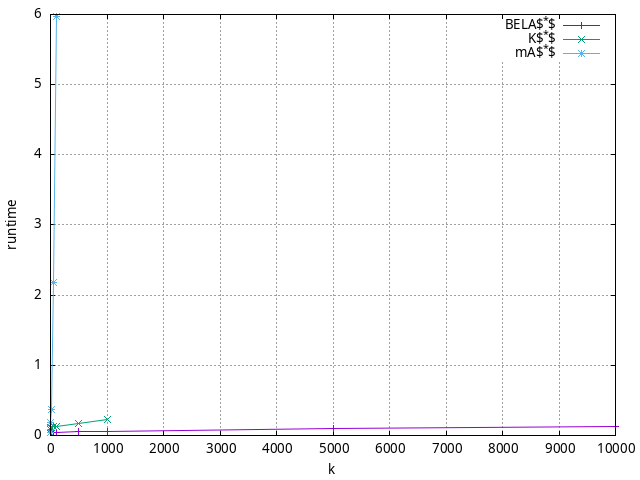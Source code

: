 #!/usr/bin/gnuplot
# -*- coding: utf-8 -*-
#
# results/maps/octile/20/random512-20.heuristic.octile.runtime.gnuplot
#
# Started on 04/02/2024 19:56:30
# Author: Carlos Linares López
set grid
set xlabel "k"
set ylabel "runtime"

set terminal png enhanced font "Ariel,10"
set output 'random512-20.heuristic.octile.runtime.png'

plot "-" title "BELA$^*$"      with linesp, "-" title "K$^*$"      with linesp, "-" title "mA$^*$"      with linesp

	1 0.045372276999999996
	5 0.045958541000000006
	10 0.04665543100000002
	50 0.04774936800000001
	100 0.048002046
	500 0.050713206
	1000 0.052832369000000004
	5000 0.09583833200000001
	10000 0.13159605900000002
end
	1 0.08658212600000001
	5 0.10830728800000002
	10 0.11272949200000001
	50 0.12171498099999999
	100 0.129119591
	500 0.1719131
	1000 0.22980681
end
	1 0.039027403
	5 0.18109500999999997
	10 0.36921729999999997
	50 2.1781281000000003
	100 5.975811400000001
end
